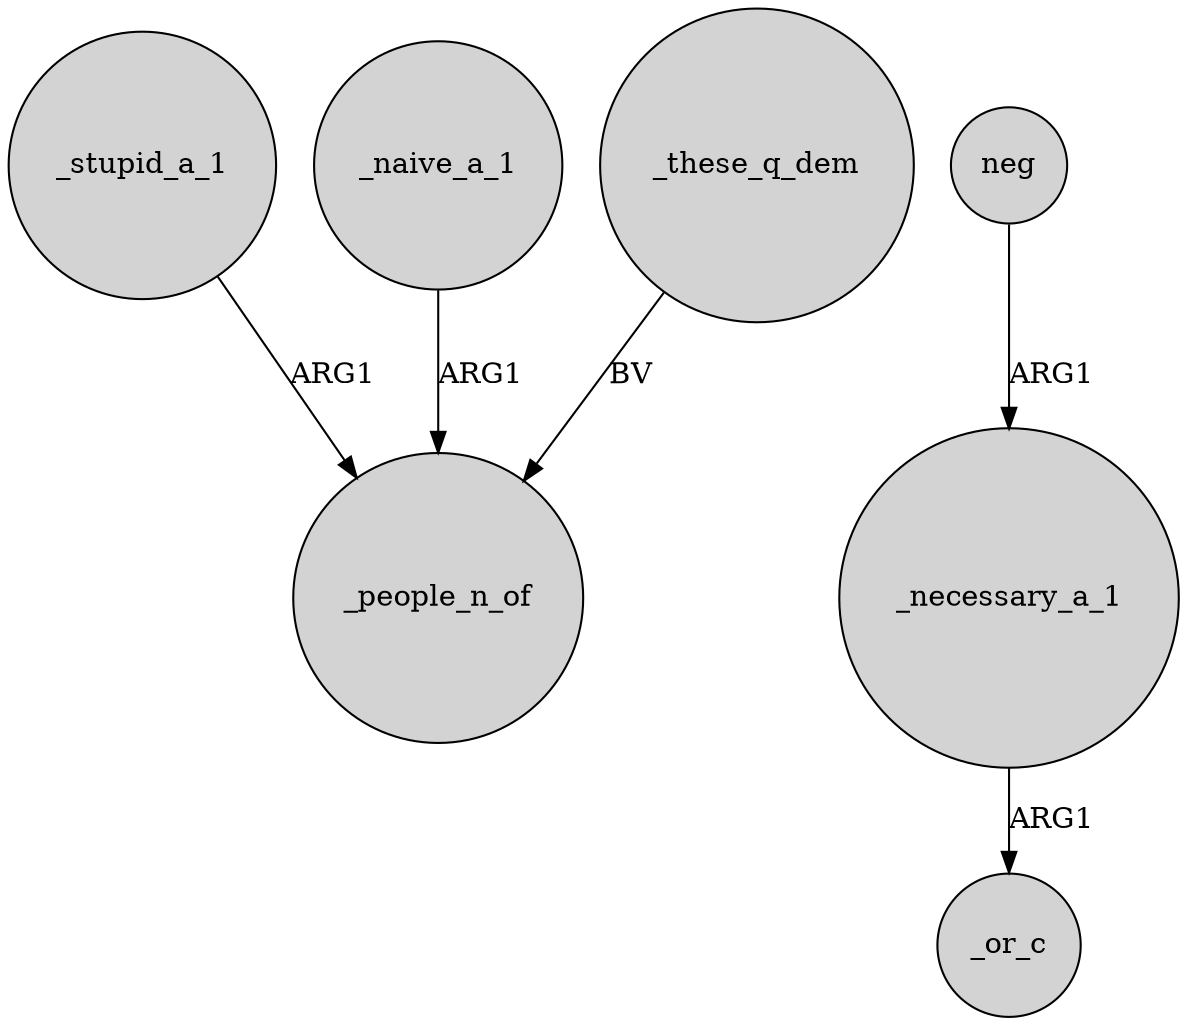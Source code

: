 digraph {
	node [shape=circle style=filled]
	_stupid_a_1 -> _people_n_of [label=ARG1]
	neg -> _necessary_a_1 [label=ARG1]
	_naive_a_1 -> _people_n_of [label=ARG1]
	_necessary_a_1 -> _or_c [label=ARG1]
	_these_q_dem -> _people_n_of [label=BV]
}
